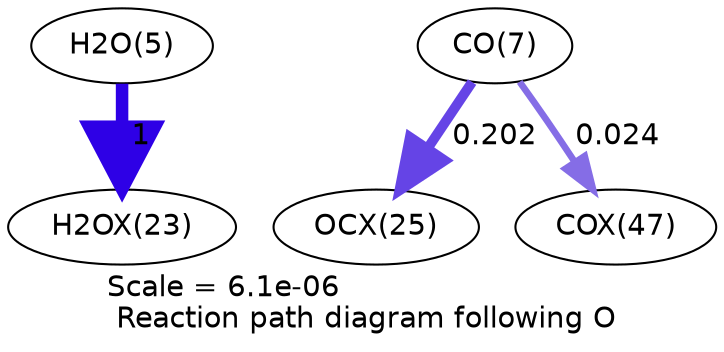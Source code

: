 digraph reaction_paths {
center=1;
s7 -> s90[fontname="Helvetica", penwidth=6, arrowsize=3, color="0.7, 1.5, 0.9"
, label=" 1"];
s9 -> s92[fontname="Helvetica", penwidth=4.79, arrowsize=2.4, color="0.7, 0.702, 0.9"
, label=" 0.202"];
s9 -> s98[fontname="Helvetica", penwidth=3.18, arrowsize=1.59, color="0.7, 0.524, 0.9"
, label=" 0.024"];
s7 [ fontname="Helvetica", label="H2O(5)"];
s9 [ fontname="Helvetica", label="CO(7)"];
s90 [ fontname="Helvetica", label="H2OX(23)"];
s92 [ fontname="Helvetica", label="OCX(25)"];
s98 [ fontname="Helvetica", label="COX(47)"];
 label = "Scale = 6.1e-06\l Reaction path diagram following O";
 fontname = "Helvetica";
}

